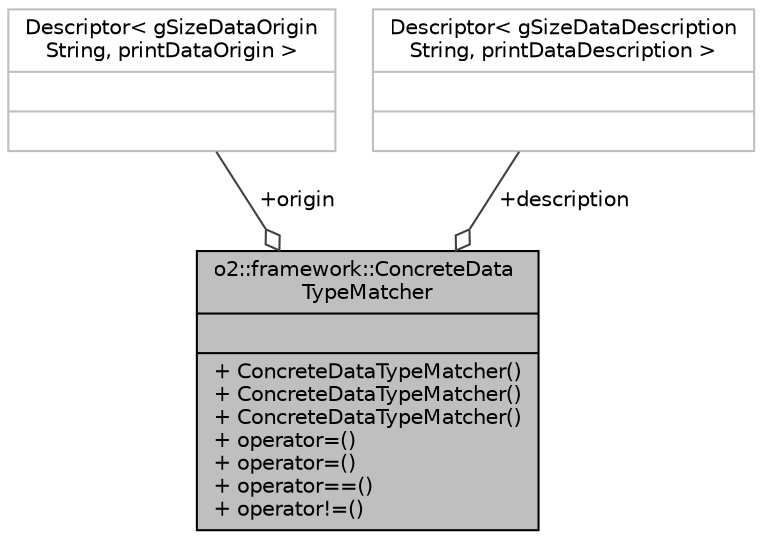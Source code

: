 digraph "o2::framework::ConcreteDataTypeMatcher"
{
 // INTERACTIVE_SVG=YES
  bgcolor="transparent";
  edge [fontname="Helvetica",fontsize="10",labelfontname="Helvetica",labelfontsize="10"];
  node [fontname="Helvetica",fontsize="10",shape=record];
  Node1 [label="{o2::framework::ConcreteData\lTypeMatcher\n||+ ConcreteDataTypeMatcher()\l+ ConcreteDataTypeMatcher()\l+ ConcreteDataTypeMatcher()\l+ operator=()\l+ operator=()\l+ operator==()\l+ operator!=()\l}",height=0.2,width=0.4,color="black", fillcolor="grey75", style="filled", fontcolor="black"];
  Node2 -> Node1 [color="grey25",fontsize="10",style="solid",label=" +origin" ,arrowhead="odiamond",fontname="Helvetica"];
  Node2 [label="{Descriptor\< gSizeDataOrigin\lString, printDataOrigin \>\n||}",height=0.2,width=0.4,color="grey75"];
  Node3 -> Node1 [color="grey25",fontsize="10",style="solid",label=" +description" ,arrowhead="odiamond",fontname="Helvetica"];
  Node3 [label="{Descriptor\< gSizeDataDescription\lString, printDataDescription \>\n||}",height=0.2,width=0.4,color="grey75"];
}
